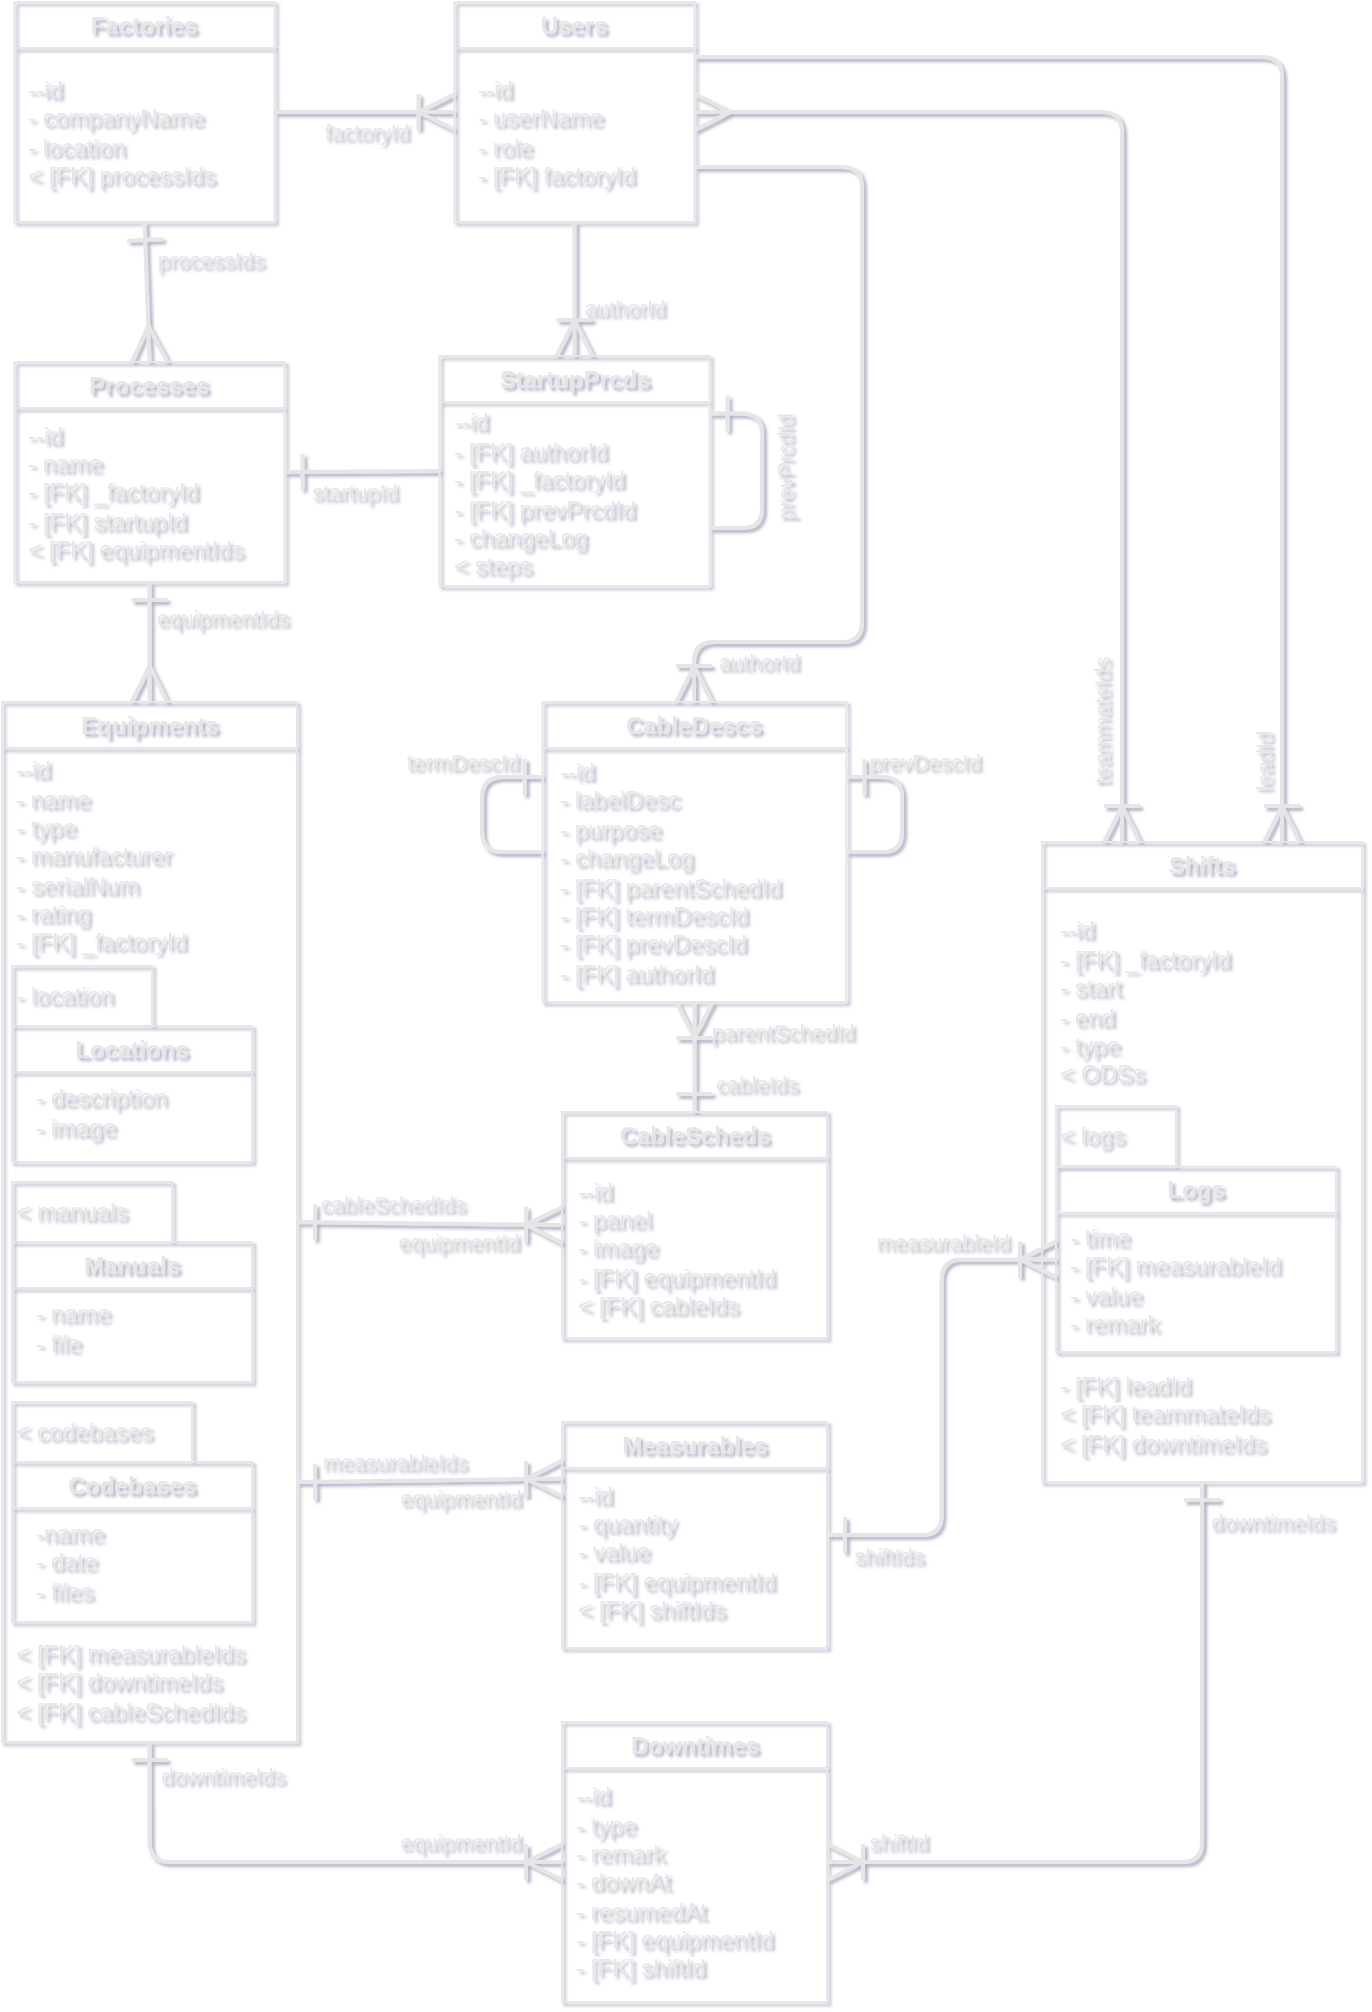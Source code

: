 <mxfile scale="4" border="20">
    <diagram id="ehuV1grw5R-3Bnq4m5F4" name="Page-1">
        <mxGraphModel dx="1252" dy="524" grid="1" gridSize="10" guides="1" tooltips="1" connect="1" arrows="1" fold="1" page="1" pageScale="1" pageWidth="850" pageHeight="1100" background="none" math="0" shadow="1">
            <root>
                <mxCell id="0"/>
                <mxCell id="1" parent="0"/>
                <mxCell id="6" value="" style="edgeStyle=none;html=1;entryX=0;entryY=0.5;entryDx=0;entryDy=0;exitX=1;exitY=0.5;exitDx=0;exitDy=0;endArrow=ERoneToMany;endFill=0;strokeWidth=2;endSize=15;startSize=15;strokeColor=#E6E6E6;fontColor=#E6E6E6;labelBackgroundColor=none;" parent="1" source="2" target="4" edge="1">
                    <mxGeometry relative="1" as="geometry">
                        <mxPoint x="246.25" y="90" as="sourcePoint"/>
                    </mxGeometry>
                </mxCell>
                <mxCell id="76" value="factoryId" style="edgeLabel;html=1;align=center;verticalAlign=middle;resizable=0;points=[];fontColor=#E6E6E6;labelBackgroundColor=none;" parent="6" vertex="1" connectable="0">
                    <mxGeometry x="0.332" y="1" relative="1" as="geometry">
                        <mxPoint x="-15" y="11" as="offset"/>
                    </mxGeometry>
                </mxCell>
                <mxCell id="9" value="" style="edgeStyle=none;html=1;strokeWidth=2;endArrow=ERmany;endFill=0;startSize=15;endSize=15;entryX=0.5;entryY=0;entryDx=0;entryDy=0;exitX=0.5;exitY=1;exitDx=0;exitDy=0;startArrow=ERone;startFill=0;strokeColor=#E6E6E6;fontColor=#E6E6E6;labelBackgroundColor=none;" parent="1" source="2" target="7" edge="1">
                    <mxGeometry relative="1" as="geometry">
                        <mxPoint x="126.25" y="160" as="sourcePoint"/>
                    </mxGeometry>
                </mxCell>
                <mxCell id="77" value="processIds" style="edgeLabel;html=1;align=center;verticalAlign=middle;resizable=0;points=[];fontColor=#E6E6E6;labelBackgroundColor=none;" parent="9" vertex="1" connectable="0">
                    <mxGeometry x="-0.326" y="-1" relative="1" as="geometry">
                        <mxPoint x="33" y="-5" as="offset"/>
                    </mxGeometry>
                </mxCell>
                <mxCell id="2" value="Factories" style="swimlane;whiteSpace=wrap;html=1;strokeColor=#E6E6E6;fontColor=#E6E6E6;labelBackgroundColor=none;fillColor=none;" parent="1" vertex="1">
                    <mxGeometry x="86.25" y="30" width="130" height="110" as="geometry"/>
                </mxCell>
                <mxCell id="3" value="--id&lt;br&gt;- companyName&lt;br&gt;- location&lt;br&gt;&amp;lt; [FK] processIds" style="text;html=1;align=left;verticalAlign=middle;resizable=0;points=[];autosize=1;strokeColor=none;fillColor=none;fontColor=#E6E6E6;labelBackgroundColor=none;" parent="2" vertex="1">
                    <mxGeometry x="5" y="30" width="120" height="70" as="geometry"/>
                </mxCell>
                <mxCell id="69" style="edgeStyle=orthogonalEdgeStyle;html=1;exitX=1;exitY=0.25;exitDx=0;exitDy=0;entryX=0.75;entryY=0;entryDx=0;entryDy=0;strokeWidth=2;startArrow=none;startFill=0;endArrow=ERoneToMany;endFill=0;startSize=15;endSize=15;strokeColor=#E6E6E6;fontColor=#E6E6E6;labelBackgroundColor=none;" parent="1" source="4" target="50" edge="1">
                    <mxGeometry relative="1" as="geometry"/>
                </mxCell>
                <mxCell id="71" value="leadId" style="edgeLabel;html=1;align=center;verticalAlign=middle;resizable=0;points=[];rotation=-90;fontColor=#E6E6E6;labelBackgroundColor=none;" parent="69" vertex="1" connectable="0">
                    <mxGeometry x="0.795" relative="1" as="geometry">
                        <mxPoint x="-10" y="30" as="offset"/>
                    </mxGeometry>
                </mxCell>
                <mxCell id="4" value="Users" style="swimlane;whiteSpace=wrap;html=1;strokeColor=#E6E6E6;fontColor=#E6E6E6;labelBackgroundColor=none;fillColor=none;" parent="1" vertex="1">
                    <mxGeometry x="306.25" y="30" width="120" height="110" as="geometry"/>
                </mxCell>
                <mxCell id="5" value="--id&lt;br&gt;- userName&lt;br&gt;- role&lt;br&gt;- [FK] factoryId" style="text;html=1;align=left;verticalAlign=middle;resizable=0;points=[];autosize=1;strokeColor=none;fillColor=none;fontColor=#E6E6E6;labelBackgroundColor=none;" parent="4" vertex="1">
                    <mxGeometry x="10" y="30" width="100" height="70" as="geometry"/>
                </mxCell>
                <mxCell id="34" value="" style="html=1;strokeWidth=2;startArrow=ERone;startFill=0;endArrow=ERmany;endFill=0;startSize=15;endSize=15;entryX=0.5;entryY=0;entryDx=0;entryDy=0;exitX=0.5;exitY=1;exitDx=0;exitDy=0;strokeColor=#E6E6E6;fontColor=#E6E6E6;labelBackgroundColor=none;" parent="1" source="7" target="16" edge="1">
                    <mxGeometry relative="1" as="geometry">
                        <mxPoint x="186.25" y="350" as="sourcePoint"/>
                    </mxGeometry>
                </mxCell>
                <mxCell id="78" value="equipmentIds" style="edgeLabel;html=1;align=center;verticalAlign=middle;resizable=0;points=[];fontColor=#E6E6E6;labelBackgroundColor=none;" parent="34" vertex="1" connectable="0">
                    <mxGeometry x="-0.4" y="1" relative="1" as="geometry">
                        <mxPoint x="35" as="offset"/>
                    </mxGeometry>
                </mxCell>
                <mxCell id="7" value="Processes" style="swimlane;whiteSpace=wrap;html=1;startSize=23;strokeColor=#E6E6E6;fontColor=#E6E6E6;labelBackgroundColor=none;fillColor=none;" parent="1" vertex="1">
                    <mxGeometry x="86.25" y="210" width="135" height="110" as="geometry"/>
                </mxCell>
                <mxCell id="8" value="--id&lt;br&gt;- name&lt;br&gt;- [FK] _factoryId&lt;br&gt;- [FK] startupId&lt;br&gt;&amp;lt; [FK] equipmentIds" style="text;html=1;align=left;verticalAlign=middle;resizable=0;points=[];autosize=1;strokeColor=none;fillColor=none;fontColor=#E6E6E6;labelBackgroundColor=none;" parent="7" vertex="1">
                    <mxGeometry x="5" y="20" width="130" height="90" as="geometry"/>
                </mxCell>
                <mxCell id="14" value="" style="edgeStyle=none;html=1;strokeWidth=2;startArrow=ERoneToMany;startFill=0;endArrow=none;endFill=0;startSize=15;endSize=15;entryX=0.5;entryY=1;entryDx=0;entryDy=0;exitX=0.5;exitY=0;exitDx=0;exitDy=0;strokeColor=#E6E6E6;fontColor=#E6E6E6;labelBackgroundColor=none;" parent="1" source="10" target="4" edge="1">
                    <mxGeometry relative="1" as="geometry">
                        <mxPoint x="306.25" y="180" as="sourcePoint"/>
                        <mxPoint x="346.25" y="180" as="targetPoint"/>
                    </mxGeometry>
                </mxCell>
                <mxCell id="75" value="authorId" style="edgeLabel;html=1;align=center;verticalAlign=middle;resizable=0;points=[];rotation=0;fontColor=#E6E6E6;labelBackgroundColor=none;" parent="14" vertex="1" connectable="0">
                    <mxGeometry x="0.234" y="-2" relative="1" as="geometry">
                        <mxPoint x="22" y="17" as="offset"/>
                    </mxGeometry>
                </mxCell>
                <mxCell id="15" style="edgeStyle=orthogonalEdgeStyle;html=1;strokeWidth=2;startArrow=ERone;startFill=0;endArrow=none;endFill=0;startSize=15;endSize=15;exitX=1;exitY=0.25;exitDx=0;exitDy=0;entryX=1;entryY=0.75;entryDx=0;entryDy=0;strokeColor=#E6E6E6;fontColor=#E6E6E6;labelBackgroundColor=none;" parent="1" source="10" target="10" edge="1">
                    <mxGeometry relative="1" as="geometry">
                        <mxPoint x="476.25" y="280" as="targetPoint"/>
                        <mxPoint x="466.25" y="240" as="sourcePoint"/>
                        <Array as="points">
                            <mxPoint x="460" y="236"/>
                            <mxPoint x="460" y="293"/>
                            <mxPoint x="434" y="293"/>
                        </Array>
                    </mxGeometry>
                </mxCell>
                <mxCell id="72" value="prevPrcdId" style="edgeLabel;html=1;align=center;verticalAlign=middle;resizable=0;points=[];rotation=-90;fontColor=#E6E6E6;labelBackgroundColor=none;" parent="15" vertex="1" connectable="0">
                    <mxGeometry x="-0.599" relative="1" as="geometry">
                        <mxPoint x="15" y="27" as="offset"/>
                    </mxGeometry>
                </mxCell>
                <mxCell id="10" value="StartupPrcds" style="swimlane;whiteSpace=wrap;html=1;startSize=23;strokeColor=#E6E6E6;fontColor=#E6E6E6;labelBackgroundColor=none;fillColor=none;" parent="1" vertex="1">
                    <mxGeometry x="298.75" y="207" width="135" height="115" as="geometry"/>
                </mxCell>
                <mxCell id="11" value="--id&lt;br&gt;- [FK] authorId&lt;br&gt;- [FK] _factoryId&lt;br&gt;- [FK] prevPrcdId&lt;br&gt;- changeLog&lt;br&gt;&amp;lt; steps" style="text;html=1;align=left;verticalAlign=middle;resizable=0;points=[];autosize=1;strokeColor=none;fillColor=none;fontColor=#E6E6E6;labelBackgroundColor=none;" parent="10" vertex="1">
                    <mxGeometry x="5" y="19" width="110" height="100" as="geometry"/>
                </mxCell>
                <mxCell id="12" value="" style="edgeStyle=none;html=1;strokeWidth=2;startArrow=ERone;startFill=0;endArrow=none;endFill=0;startSize=15;endSize=15;entryX=0;entryY=0.5;entryDx=0;entryDy=0;exitX=1;exitY=0.5;exitDx=0;exitDy=0;strokeColor=#E6E6E6;fontColor=#E6E6E6;labelBackgroundColor=none;" parent="1" source="7" target="10" edge="1">
                    <mxGeometry relative="1" as="geometry">
                        <mxPoint x="246.25" y="240" as="sourcePoint"/>
                        <mxPoint x="276.25" y="240" as="targetPoint"/>
                    </mxGeometry>
                </mxCell>
                <mxCell id="74" value="startupId" style="edgeLabel;html=1;align=center;verticalAlign=middle;resizable=0;points=[];fontColor=#E6E6E6;labelBackgroundColor=none;" parent="12" vertex="1" connectable="0">
                    <mxGeometry x="-0.573" y="1" relative="1" as="geometry">
                        <mxPoint x="18" y="11" as="offset"/>
                    </mxGeometry>
                </mxCell>
                <mxCell id="39" style="edgeStyle=none;html=1;entryX=0;entryY=0.5;entryDx=0;entryDy=0;strokeWidth=2;startArrow=ERone;startFill=0;endArrow=ERoneToMany;endFill=0;startSize=15;endSize=15;exitX=1;exitY=0.5;exitDx=0;exitDy=0;strokeColor=#E6E6E6;fontColor=#E6E6E6;labelBackgroundColor=none;" parent="1" source="16" target="35" edge="1">
                    <mxGeometry relative="1" as="geometry"/>
                </mxCell>
                <mxCell id="82" value="cableSchedIds" style="edgeLabel;html=1;align=center;verticalAlign=middle;resizable=0;points=[];fontColor=#E6E6E6;labelBackgroundColor=none;" parent="39" vertex="1" connectable="0">
                    <mxGeometry x="-0.651" y="-1" relative="1" as="geometry">
                        <mxPoint x="24" y="-11" as="offset"/>
                    </mxGeometry>
                </mxCell>
                <mxCell id="83" value="equipmentId" style="edgeLabel;html=1;align=center;verticalAlign=middle;resizable=0;points=[];fontColor=#E6E6E6;labelBackgroundColor=none;" parent="39" vertex="1" connectable="0">
                    <mxGeometry x="0.653" relative="1" as="geometry">
                        <mxPoint x="-29" y="9" as="offset"/>
                    </mxGeometry>
                </mxCell>
                <mxCell id="46" style="html=1;exitX=1;exitY=0.75;exitDx=0;exitDy=0;entryX=0;entryY=0.25;entryDx=0;entryDy=0;strokeWidth=2;startArrow=ERone;startFill=0;endArrow=ERoneToMany;endFill=0;startSize=15;endSize=15;strokeColor=#E6E6E6;fontColor=#E6E6E6;labelBackgroundColor=none;" parent="1" source="16" target="44" edge="1">
                    <mxGeometry relative="1" as="geometry"/>
                </mxCell>
                <mxCell id="84" value="measurableIds" style="edgeLabel;html=1;align=center;verticalAlign=middle;resizable=0;points=[];fontColor=#E6E6E6;labelBackgroundColor=none;" parent="46" vertex="1" connectable="0">
                    <mxGeometry x="-0.651" y="2" relative="1" as="geometry">
                        <mxPoint x="25" y="-8" as="offset"/>
                    </mxGeometry>
                </mxCell>
                <mxCell id="85" value="equipmentId" style="edgeLabel;html=1;align=center;verticalAlign=middle;resizable=0;points=[];fontColor=#E6E6E6;labelBackgroundColor=none;" parent="46" vertex="1" connectable="0">
                    <mxGeometry x="0.496" relative="1" as="geometry">
                        <mxPoint x="-18" y="9" as="offset"/>
                    </mxGeometry>
                </mxCell>
                <mxCell id="16" value="Equipments" style="swimlane;whiteSpace=wrap;html=1;startSize=23;strokeColor=#E6E6E6;fontColor=#E6E6E6;labelBackgroundColor=none;fillColor=none;" parent="1" vertex="1">
                    <mxGeometry x="80" y="380" width="147.5" height="520" as="geometry"/>
                </mxCell>
                <mxCell id="17" value="--id&lt;br&gt;- name&lt;br&gt;- type&lt;br&gt;- manufacturer&lt;br&gt;- serialNum&lt;br&gt;- rating&lt;br&gt;- [FK] _factoryId" style="text;html=1;align=left;verticalAlign=middle;resizable=0;points=[];autosize=1;strokeColor=none;fillColor=none;fontColor=#E6E6E6;labelBackgroundColor=none;" parent="16" vertex="1">
                    <mxGeometry x="5" y="22" width="110" height="110" as="geometry"/>
                </mxCell>
                <mxCell id="24" value="" style="group;strokeColor=none;fontColor=#E6E6E6;labelBackgroundColor=none;fillColor=none;" parent="16" vertex="1" connectable="0">
                    <mxGeometry x="5" y="132" width="120" height="98" as="geometry"/>
                </mxCell>
                <mxCell id="18" value="Locations" style="swimlane;whiteSpace=wrap;html=1;align=center;strokeColor=#E6E6E6;fontColor=#E6E6E6;labelBackgroundColor=none;fillColor=none;" parent="24" vertex="1">
                    <mxGeometry y="30" width="120" height="68" as="geometry">
                        <mxRectangle x="5" y="130" width="90" height="30" as="alternateBounds"/>
                    </mxGeometry>
                </mxCell>
                <mxCell id="19" value="- description&lt;br&gt;- image" style="text;html=1;align=left;verticalAlign=middle;resizable=0;points=[];autosize=1;strokeColor=none;fillColor=none;fontColor=#E6E6E6;labelBackgroundColor=none;" parent="18" vertex="1">
                    <mxGeometry x="10" y="23.491" width="90" height="40" as="geometry"/>
                </mxCell>
                <mxCell id="23" value="- location" style="text;html=1;align=left;verticalAlign=middle;resizable=0;points=[];autosize=1;strokeColor=#E6E6E6;fillColor=none;fontColor=#E6E6E6;labelBackgroundColor=none;" parent="24" vertex="1">
                    <mxGeometry width="70" height="30" as="geometry"/>
                </mxCell>
                <mxCell id="25" value="" style="group;strokeColor=none;fontColor=#E6E6E6;labelBackgroundColor=none;fillColor=none;" parent="16" vertex="1" connectable="0">
                    <mxGeometry x="5" y="240" width="120" height="110" as="geometry"/>
                </mxCell>
                <mxCell id="26" value="Manuals" style="swimlane;whiteSpace=wrap;html=1;align=center;strokeColor=#E6E6E6;fontColor=#E6E6E6;labelBackgroundColor=none;fillColor=none;" parent="25" vertex="1">
                    <mxGeometry y="30" width="120" height="70" as="geometry">
                        <mxRectangle x="5" y="130" width="90" height="30" as="alternateBounds"/>
                    </mxGeometry>
                </mxCell>
                <mxCell id="27" value="- name&lt;br&gt;- file" style="text;html=1;align=left;verticalAlign=middle;resizable=0;points=[];autosize=1;strokeColor=none;fillColor=none;fontColor=#E6E6E6;labelBackgroundColor=none;" parent="26" vertex="1">
                    <mxGeometry x="10" y="23" width="60" height="40" as="geometry"/>
                </mxCell>
                <mxCell id="28" value="&amp;lt; manuals" style="text;html=1;align=left;verticalAlign=middle;resizable=0;points=[];autosize=1;strokeColor=#E6E6E6;fillColor=none;fontColor=#E6E6E6;labelBackgroundColor=none;" parent="25" vertex="1">
                    <mxGeometry width="80" height="30" as="geometry"/>
                </mxCell>
                <mxCell id="29" value="" style="group;strokeColor=none;fontColor=#E6E6E6;labelBackgroundColor=none;fillColor=none;" parent="16" vertex="1" connectable="0">
                    <mxGeometry x="5" y="350" width="120" height="110" as="geometry"/>
                </mxCell>
                <mxCell id="30" value="Codebases" style="swimlane;whiteSpace=wrap;html=1;align=center;strokeColor=#E6E6E6;fontColor=#E6E6E6;labelBackgroundColor=none;fillColor=none;" parent="29" vertex="1">
                    <mxGeometry y="30" width="120" height="80" as="geometry">
                        <mxRectangle x="5" y="130" width="90" height="30" as="alternateBounds"/>
                    </mxGeometry>
                </mxCell>
                <mxCell id="31" value="-name&lt;br&gt;- date&lt;br&gt;- files" style="text;html=1;align=left;verticalAlign=middle;resizable=0;points=[];autosize=1;strokeColor=none;fillColor=none;fontColor=#E6E6E6;labelBackgroundColor=none;" parent="30" vertex="1">
                    <mxGeometry x="10" y="20" width="60" height="60" as="geometry"/>
                </mxCell>
                <mxCell id="32" value="&amp;lt; codebases" style="text;html=1;align=left;verticalAlign=middle;resizable=0;points=[];autosize=1;strokeColor=#E6E6E6;fillColor=none;fontColor=#E6E6E6;labelBackgroundColor=none;" parent="29" vertex="1">
                    <mxGeometry width="90" height="30" as="geometry"/>
                </mxCell>
                <mxCell id="33" value="&amp;lt; [FK] measurableIds&lt;br&gt;&amp;lt; [FK] downtimeIds&lt;br&gt;&amp;lt; [FK] cableSchedIds" style="text;html=1;align=left;verticalAlign=middle;resizable=0;points=[];autosize=1;strokeColor=none;fillColor=none;fontColor=#E6E6E6;labelBackgroundColor=none;" parent="16" vertex="1">
                    <mxGeometry x="5" y="460" width="140" height="60" as="geometry"/>
                </mxCell>
                <mxCell id="40" style="edgeStyle=none;html=1;entryX=0.5;entryY=1;entryDx=0;entryDy=0;strokeWidth=2;startArrow=ERone;startFill=0;endArrow=ERoneToMany;endFill=0;startSize=15;endSize=15;exitX=0.5;exitY=0;exitDx=0;exitDy=0;strokeColor=#E6E6E6;fontColor=#E6E6E6;labelBackgroundColor=none;" parent="1" source="35" target="37" edge="1">
                    <mxGeometry relative="1" as="geometry">
                        <mxPoint x="440" y="570" as="sourcePoint"/>
                    </mxGeometry>
                </mxCell>
                <mxCell id="92" value="cableIds" style="edgeLabel;html=1;align=center;verticalAlign=middle;resizable=0;points=[];fontColor=#E6E6E6;labelBackgroundColor=none;" parent="40" vertex="1" connectable="0">
                    <mxGeometry x="-0.484" y="-2" relative="1" as="geometry">
                        <mxPoint x="29" as="offset"/>
                    </mxGeometry>
                </mxCell>
                <mxCell id="93" value="parentSchedId" style="edgeLabel;html=1;align=center;verticalAlign=middle;resizable=0;points=[];fontColor=#E6E6E6;labelBackgroundColor=none;" parent="40" vertex="1" connectable="0">
                    <mxGeometry x="0.476" y="-3" relative="1" as="geometry">
                        <mxPoint x="41" as="offset"/>
                    </mxGeometry>
                </mxCell>
                <mxCell id="35" value="CableScheds" style="swimlane;whiteSpace=wrap;html=1;align=center;strokeColor=#E6E6E6;fontColor=#E6E6E6;labelBackgroundColor=none;fillColor=none;" parent="1" vertex="1">
                    <mxGeometry x="360" y="585" width="132.5" height="113" as="geometry">
                        <mxRectangle x="5" y="130" width="90" height="30" as="alternateBounds"/>
                    </mxGeometry>
                </mxCell>
                <mxCell id="36" value="--id&lt;br&gt;- panel&lt;br&gt;- image&lt;br&gt;- [FK] equipmentId&lt;br&gt;&amp;lt; [FK] cableIds" style="text;html=1;align=left;verticalAlign=middle;resizable=0;points=[];autosize=1;strokeColor=none;fillColor=none;fontColor=#E6E6E6;labelBackgroundColor=none;" parent="35" vertex="1">
                    <mxGeometry x="6.25" y="23" width="120" height="90" as="geometry"/>
                </mxCell>
                <mxCell id="37" value="CableDescs" style="swimlane;whiteSpace=wrap;html=1;align=center;strokeColor=#E6E6E6;fontColor=#E6E6E6;labelBackgroundColor=none;fillColor=none;" parent="1" vertex="1">
                    <mxGeometry x="350.31" y="380" width="151.87" height="150" as="geometry">
                        <mxRectangle x="5" y="130" width="90" height="30" as="alternateBounds"/>
                    </mxGeometry>
                </mxCell>
                <mxCell id="38" value="--id&lt;br&gt;- labelDesc&lt;br&gt;- purpose&lt;br&gt;- changeLog&lt;br&gt;- [FK] parentSchedId&lt;br&gt;- [FK] termDescId&lt;br&gt;- [FK] prevDescId&lt;br&gt;- [FK] authorId" style="text;html=1;align=left;verticalAlign=middle;resizable=0;points=[];autosize=1;strokeColor=none;fillColor=none;fontColor=#E6E6E6;labelBackgroundColor=none;" parent="37" vertex="1">
                    <mxGeometry x="6.25" y="20" width="130" height="130" as="geometry"/>
                </mxCell>
                <mxCell id="41" style="edgeStyle=orthogonalEdgeStyle;html=1;strokeWidth=2;startArrow=ERone;startFill=0;endArrow=none;endFill=0;startSize=15;endSize=15;exitX=0;exitY=0.25;exitDx=0;exitDy=0;entryX=0;entryY=0.5;entryDx=0;entryDy=0;strokeColor=#E6E6E6;fontColor=#E6E6E6;labelBackgroundColor=none;" parent="1" source="37" target="37" edge="1">
                    <mxGeometry relative="1" as="geometry">
                        <mxPoint x="339.93" y="455" as="targetPoint"/>
                        <mxPoint x="339.93" y="400" as="sourcePoint"/>
                        <Array as="points">
                            <mxPoint x="320" y="418"/>
                            <mxPoint x="320" y="455"/>
                        </Array>
                    </mxGeometry>
                </mxCell>
                <mxCell id="79" value="termDescId" style="edgeLabel;html=1;align=center;verticalAlign=middle;resizable=0;points=[];fontColor=#E6E6E6;labelBackgroundColor=none;" parent="41" vertex="1" connectable="0">
                    <mxGeometry x="-0.226" y="4" relative="1" as="geometry">
                        <mxPoint x="-14" y="-15" as="offset"/>
                    </mxGeometry>
                </mxCell>
                <mxCell id="42" style="edgeStyle=orthogonalEdgeStyle;html=1;strokeWidth=2;startArrow=ERone;startFill=0;endArrow=none;endFill=0;startSize=15;endSize=15;exitX=1;exitY=0.25;exitDx=0;exitDy=0;entryX=1;entryY=0.5;entryDx=0;entryDy=0;strokeColor=#E6E6E6;fontColor=#E6E6E6;labelBackgroundColor=none;" parent="1" source="37" target="37" edge="1">
                    <mxGeometry relative="1" as="geometry">
                        <mxPoint x="560" y="480" as="targetPoint"/>
                        <mxPoint x="540" y="390" as="sourcePoint"/>
                        <Array as="points">
                            <mxPoint x="530" y="418"/>
                            <mxPoint x="530" y="455"/>
                        </Array>
                    </mxGeometry>
                </mxCell>
                <mxCell id="80" value="prevDescId" style="edgeLabel;html=1;align=center;verticalAlign=middle;resizable=0;points=[];fontColor=#E6E6E6;labelBackgroundColor=none;" parent="42" vertex="1" connectable="0">
                    <mxGeometry x="-0.324" y="-2" relative="1" as="geometry">
                        <mxPoint x="13" y="-11" as="offset"/>
                    </mxGeometry>
                </mxCell>
                <mxCell id="43" style="edgeStyle=orthogonalEdgeStyle;html=1;strokeWidth=2;startArrow=none;startFill=0;endArrow=ERoneToMany;endFill=0;startSize=15;endSize=15;exitX=1;exitY=0.75;exitDx=0;exitDy=0;strokeColor=#E6E6E6;fontColor=#E6E6E6;labelBackgroundColor=none;" parent="1" source="4" target="37" edge="1">
                    <mxGeometry relative="1" as="geometry">
                        <mxPoint x="470" y="80" as="sourcePoint"/>
                        <Array as="points">
                            <mxPoint x="510" y="112"/>
                            <mxPoint x="510" y="350"/>
                            <mxPoint x="426" y="350"/>
                        </Array>
                    </mxGeometry>
                </mxCell>
                <mxCell id="81" value="authorId" style="edgeLabel;html=1;align=center;verticalAlign=middle;resizable=0;points=[];fontColor=#E6E6E6;labelBackgroundColor=none;" parent="43" vertex="1" connectable="0">
                    <mxGeometry x="0.757" y="-3" relative="1" as="geometry">
                        <mxPoint x="9" y="13" as="offset"/>
                    </mxGeometry>
                </mxCell>
                <mxCell id="44" value="Measurables" style="swimlane;whiteSpace=wrap;html=1;align=center;strokeColor=#E6E6E6;fontColor=#E6E6E6;labelBackgroundColor=none;fillColor=none;" parent="1" vertex="1">
                    <mxGeometry x="359.99" y="740" width="132.5" height="113" as="geometry">
                        <mxRectangle x="5" y="130" width="90" height="30" as="alternateBounds"/>
                    </mxGeometry>
                </mxCell>
                <mxCell id="45" value="--id&lt;br&gt;- quantity&lt;br&gt;- value&lt;br&gt;- [FK] equipmentId&lt;br&gt;&amp;lt; [FK] shiftIds" style="text;html=1;align=left;verticalAlign=middle;resizable=0;points=[];autosize=1;strokeColor=none;fillColor=none;fontColor=#E6E6E6;labelBackgroundColor=none;" parent="44" vertex="1">
                    <mxGeometry x="6.25" y="20" width="120" height="90" as="geometry"/>
                </mxCell>
                <mxCell id="47" value="Downtimes" style="swimlane;whiteSpace=wrap;html=1;align=center;strokeColor=#E6E6E6;fontColor=#E6E6E6;labelBackgroundColor=none;fillColor=none;" parent="1" vertex="1">
                    <mxGeometry x="360" y="890" width="132.5" height="140" as="geometry">
                        <mxRectangle x="5" y="130" width="90" height="30" as="alternateBounds"/>
                    </mxGeometry>
                </mxCell>
                <mxCell id="48" value="--id&lt;br&gt;- type&lt;br&gt;- remark&lt;br&gt;- downAt&lt;br&gt;- resumedAt&lt;br&gt;- [FK] equipmentId&lt;br&gt;- [FK] shiftId" style="text;html=1;align=left;verticalAlign=middle;resizable=0;points=[];autosize=1;strokeColor=none;fillColor=none;fontColor=#E6E6E6;labelBackgroundColor=none;" parent="47" vertex="1">
                    <mxGeometry x="5" y="25" width="120" height="110" as="geometry"/>
                </mxCell>
                <mxCell id="49" style="edgeStyle=orthogonalEdgeStyle;html=1;entryX=0;entryY=0.5;entryDx=0;entryDy=0;strokeWidth=2;startArrow=ERone;startFill=0;endArrow=ERoneToMany;endFill=0;startSize=15;endSize=15;exitX=0.5;exitY=1;exitDx=0;exitDy=0;strokeColor=#E6E6E6;fontColor=#E6E6E6;labelBackgroundColor=none;" parent="1" source="16" target="47" edge="1">
                    <mxGeometry relative="1" as="geometry">
                        <mxPoint x="100" y="930" as="sourcePoint"/>
                        <Array as="points">
                            <mxPoint x="154" y="960"/>
                        </Array>
                    </mxGeometry>
                </mxCell>
                <mxCell id="86" value="equipmentId" style="edgeLabel;html=1;align=center;verticalAlign=middle;resizable=0;points=[];fontColor=#E6E6E6;labelBackgroundColor=none;" parent="49" vertex="1" connectable="0">
                    <mxGeometry x="0.737" y="3" relative="1" as="geometry">
                        <mxPoint x="-16" y="-7" as="offset"/>
                    </mxGeometry>
                </mxCell>
                <mxCell id="87" value="downtimeIds" style="edgeLabel;html=1;align=center;verticalAlign=middle;resizable=0;points=[];fontColor=#E6E6E6;labelBackgroundColor=none;" parent="49" vertex="1" connectable="0">
                    <mxGeometry x="-0.877" y="2" relative="1" as="geometry">
                        <mxPoint x="34" as="offset"/>
                    </mxGeometry>
                </mxCell>
                <mxCell id="67" style="edgeStyle=orthogonalEdgeStyle;html=1;entryX=1;entryY=0.5;entryDx=0;entryDy=0;strokeWidth=2;startArrow=ERone;startFill=0;endArrow=ERoneToMany;endFill=0;startSize=15;endSize=15;exitX=0.5;exitY=1;exitDx=0;exitDy=0;strokeColor=#E6E6E6;fontColor=#E6E6E6;labelBackgroundColor=none;" parent="1" source="50" target="47" edge="1">
                    <mxGeometry relative="1" as="geometry">
                        <mxPoint x="680" y="810" as="sourcePoint"/>
                        <Array as="points">
                            <mxPoint x="680" y="960"/>
                        </Array>
                    </mxGeometry>
                </mxCell>
                <mxCell id="88" value="shiftId" style="edgeLabel;html=1;align=center;verticalAlign=middle;resizable=0;points=[];fontColor=#E6E6E6;labelBackgroundColor=none;" parent="67" vertex="1" connectable="0">
                    <mxGeometry x="0.836" y="3" relative="1" as="geometry">
                        <mxPoint x="4" y="-13" as="offset"/>
                    </mxGeometry>
                </mxCell>
                <mxCell id="89" value="downtimeIds" style="edgeLabel;html=1;align=center;verticalAlign=middle;resizable=0;points=[];fontColor=#E6E6E6;labelBackgroundColor=none;" parent="67" vertex="1" connectable="0">
                    <mxGeometry x="-0.907" y="3" relative="1" as="geometry">
                        <mxPoint x="32" y="2" as="offset"/>
                    </mxGeometry>
                </mxCell>
                <mxCell id="68" style="edgeStyle=orthogonalEdgeStyle;html=1;entryX=1;entryY=0.5;entryDx=0;entryDy=0;strokeWidth=2;startArrow=ERoneToMany;startFill=0;endArrow=ERmany;endFill=0;startSize=15;endSize=15;exitX=0.25;exitY=0;exitDx=0;exitDy=0;strokeColor=#E6E6E6;fontColor=#E6E6E6;labelBackgroundColor=none;" parent="1" source="50" target="4" edge="1">
                    <mxGeometry relative="1" as="geometry">
                        <Array as="points">
                            <mxPoint x="640" y="85"/>
                        </Array>
                    </mxGeometry>
                </mxCell>
                <mxCell id="70" value="teammateIds" style="edgeLabel;html=1;align=center;verticalAlign=middle;resizable=0;points=[];rotation=-90;fontColor=#E6E6E6;labelBackgroundColor=none;" parent="68" vertex="1" connectable="0">
                    <mxGeometry x="-0.826" relative="1" as="geometry">
                        <mxPoint x="-10" y="-10" as="offset"/>
                    </mxGeometry>
                </mxCell>
                <mxCell id="50" value="Shifts" style="swimlane;whiteSpace=wrap;html=1;startSize=23;strokeColor=#E6E6E6;fontColor=#E6E6E6;labelBackgroundColor=none;fillColor=none;" parent="1" vertex="1">
                    <mxGeometry x="600" y="450" width="160" height="320" as="geometry"/>
                </mxCell>
                <mxCell id="51" value="--id&lt;br&gt;- [FK] _factoryId&lt;br&gt;- start&lt;br&gt;- end&lt;br&gt;- type&lt;br&gt;&amp;lt; ODSs" style="text;html=1;align=left;verticalAlign=middle;resizable=0;points=[];autosize=1;strokeColor=none;fillColor=none;fontColor=#E6E6E6;labelBackgroundColor=none;" parent="50" vertex="1">
                    <mxGeometry x="7" y="30" width="110" height="100" as="geometry"/>
                </mxCell>
                <mxCell id="52" value="" style="group;strokeColor=none;fontColor=#E6E6E6;labelBackgroundColor=none;fillColor=none;" parent="50" vertex="1" connectable="0">
                    <mxGeometry x="7" y="132" width="140" height="128" as="geometry"/>
                </mxCell>
                <mxCell id="53" value="Logs" style="swimlane;whiteSpace=wrap;html=1;align=center;strokeColor=#E6E6E6;fontColor=#E6E6E6;labelBackgroundColor=none;fillColor=none;" parent="52" vertex="1">
                    <mxGeometry y="30.395" width="140" height="92.605" as="geometry">
                        <mxRectangle x="5" y="130" width="90" height="30" as="alternateBounds"/>
                    </mxGeometry>
                </mxCell>
                <mxCell id="54" value="- time&lt;br&gt;- [FK] measurableId&lt;br&gt;- value&lt;br&gt;- remark" style="text;html=1;align=left;verticalAlign=middle;resizable=0;points=[];autosize=1;strokeColor=none;fillColor=none;fontColor=#E6E6E6;labelBackgroundColor=none;" parent="53" vertex="1">
                    <mxGeometry x="5" y="21.607" width="130" height="70" as="geometry"/>
                </mxCell>
                <mxCell id="55" value="&amp;lt; logs" style="text;html=1;align=left;verticalAlign=middle;resizable=0;points=[];autosize=1;strokeColor=#E6E6E6;fillColor=none;fontColor=#E6E6E6;labelBackgroundColor=none;" parent="52" vertex="1">
                    <mxGeometry width="60" height="30" as="geometry"/>
                </mxCell>
                <mxCell id="64" value="- [FK] leadId&lt;br&gt;&amp;lt; [FK] teammateIds&lt;br&gt;&amp;lt; [FK] downtimeIds" style="text;html=1;align=left;verticalAlign=middle;resizable=0;points=[];autosize=1;strokeColor=none;fillColor=none;fontColor=#E6E6E6;labelBackgroundColor=none;" parent="50" vertex="1">
                    <mxGeometry x="7" y="256" width="130" height="60" as="geometry"/>
                </mxCell>
                <mxCell id="65" style="edgeStyle=orthogonalEdgeStyle;html=1;entryX=0;entryY=0.5;entryDx=0;entryDy=0;strokeWidth=2;startArrow=ERone;startFill=0;endArrow=ERoneToMany;endFill=0;startSize=15;endSize=15;exitX=1;exitY=0.5;exitDx=0;exitDy=0;strokeColor=#E6E6E6;fontColor=#E6E6E6;labelBackgroundColor=none;" parent="1" source="44" target="53" edge="1">
                    <mxGeometry relative="1" as="geometry">
                        <mxPoint x="520" y="805" as="sourcePoint"/>
                    </mxGeometry>
                </mxCell>
                <mxCell id="90" value="shiftIds" style="edgeLabel;html=1;align=center;verticalAlign=middle;resizable=0;points=[];fontColor=#E6E6E6;labelBackgroundColor=none;" parent="65" vertex="1" connectable="0">
                    <mxGeometry x="-0.837" y="-1" relative="1" as="geometry">
                        <mxPoint x="10" y="9" as="offset"/>
                    </mxGeometry>
                </mxCell>
                <mxCell id="91" value="measurableId" style="edgeLabel;html=1;align=center;verticalAlign=middle;resizable=0;points=[];fontColor=#E6E6E6;labelBackgroundColor=none;" parent="65" vertex="1" connectable="0">
                    <mxGeometry x="0.629" y="3" relative="1" as="geometry">
                        <mxPoint x="-10" y="-6" as="offset"/>
                    </mxGeometry>
                </mxCell>
            </root>
        </mxGraphModel>
    </diagram>
</mxfile>